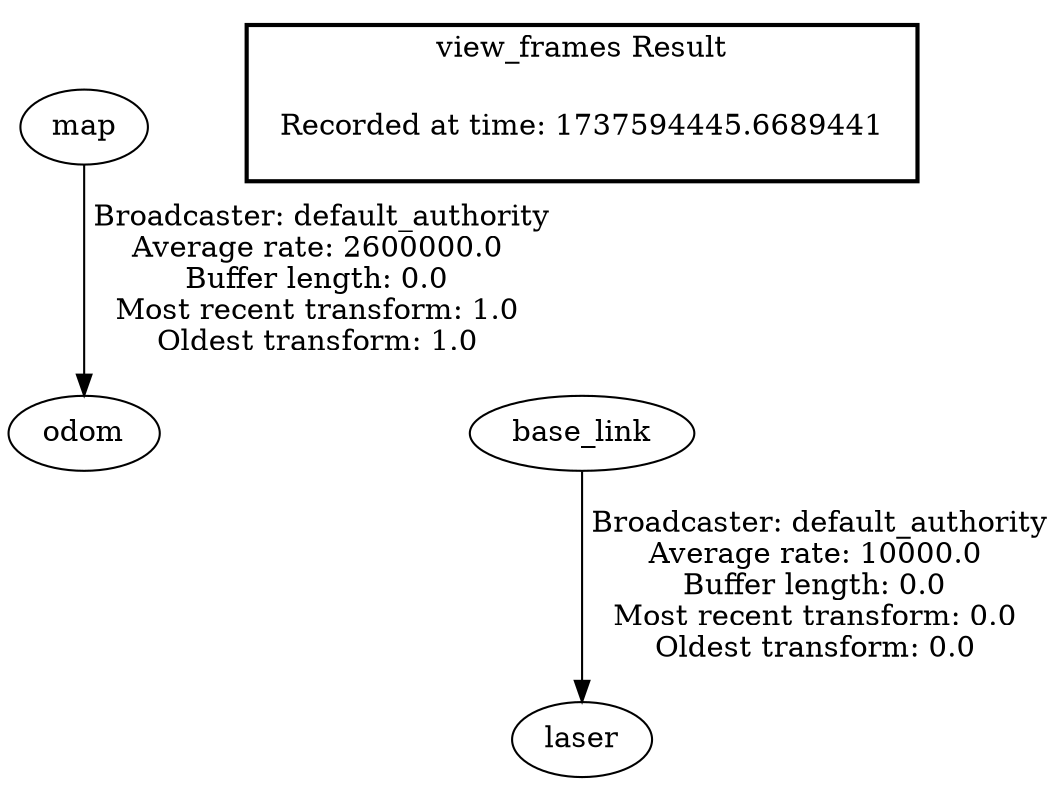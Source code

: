 digraph G {
"map" -> "odom"[label=" Broadcaster: default_authority\nAverage rate: 2600000.0\nBuffer length: 0.0\nMost recent transform: 1.0\nOldest transform: 1.0\n"];
"base_link" -> "laser"[label=" Broadcaster: default_authority\nAverage rate: 10000.0\nBuffer length: 0.0\nMost recent transform: 0.0\nOldest transform: 0.0\n"];
edge [style=invis];
 subgraph cluster_legend { style=bold; color=black; label ="view_frames Result";
"Recorded at time: 1737594445.6689441"[ shape=plaintext ] ;
}->"base_link";
}